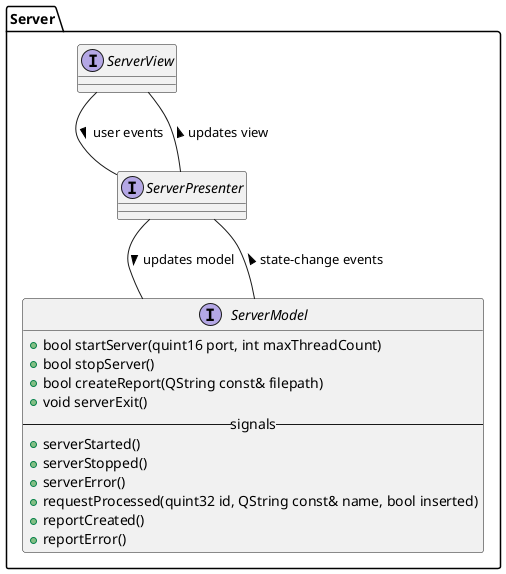 @startuml

package Server {

interface ServerView {
}

interface ServerPresenter

interface ServerModel {
+bool startServer(quint16 port, int maxThreadCount)
+bool stopServer()
+bool createReport(QString const& filepath)
+void serverExit()
--signals--
+serverStarted()
+serverStopped()
+serverError()
+requestProcessed(quint32 id, QString const& name, bool inserted)
+reportCreated()
+reportError()
}

ServerPresenter -- ServerModel : updates model >
ServerModel -- ServerPresenter : state-change events >

ServerView -- ServerPresenter : user events >
ServerPresenter -- ServerView : updates view >

}

@enduml